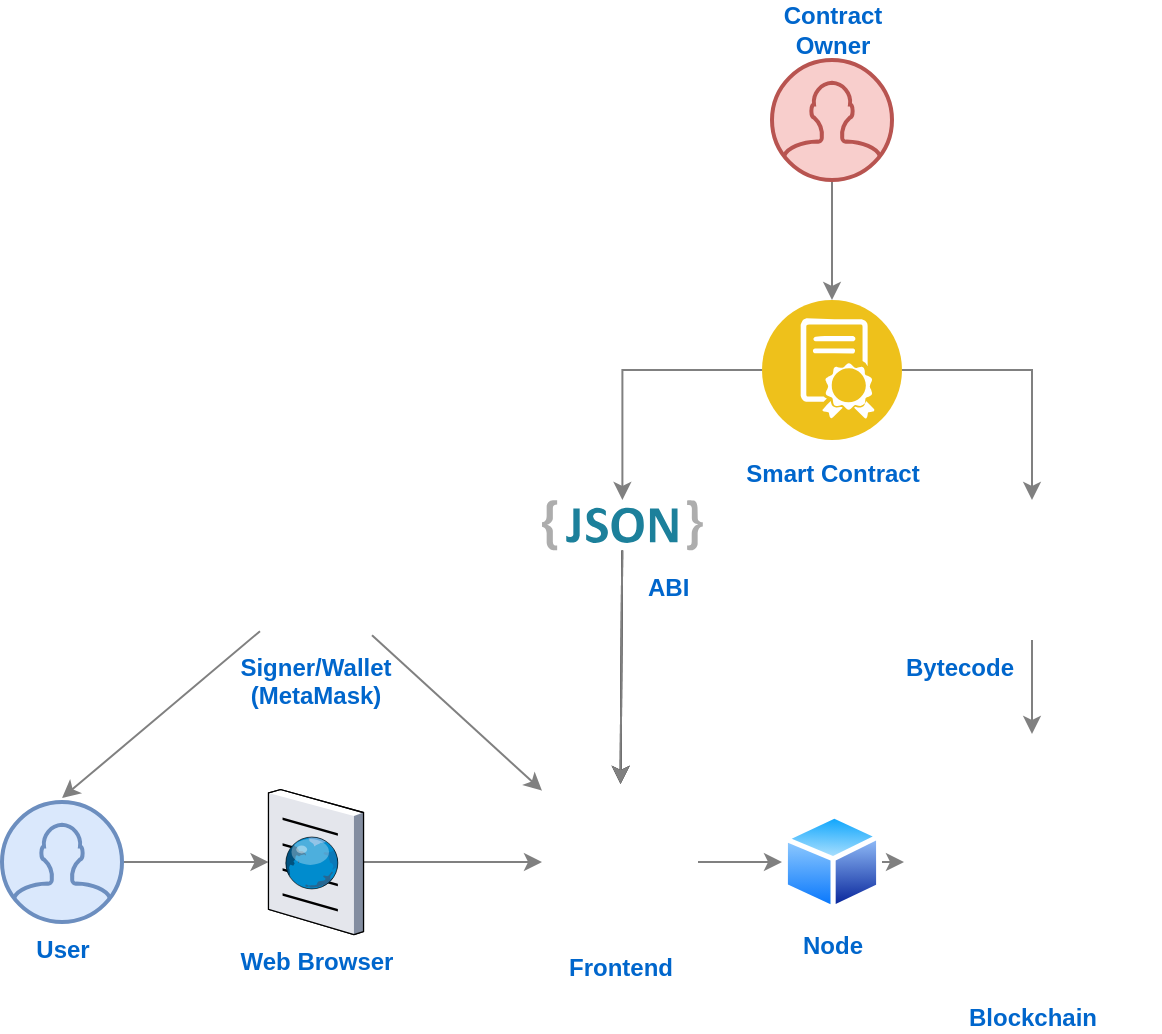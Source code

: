 <mxfile version="22.1.18" type="device">
  <diagram name="Page-1" id="3HgQr5gv_4ipcGMV34vw">
    <mxGraphModel dx="1434" dy="1838" grid="1" gridSize="10" guides="1" tooltips="1" connect="1" arrows="1" fold="1" page="1" pageScale="1" pageWidth="850" pageHeight="1100" math="0" shadow="0">
      <root>
        <mxCell id="0" />
        <mxCell id="1" parent="0" />
        <mxCell id="YFSdNmZZ83d6byBhx7nz-36" value="&lt;span style=&quot;font-family: Helvetica; font-size: 12px; font-style: normal; font-variant-ligatures: normal; font-variant-caps: normal; letter-spacing: normal; orphans: 2; text-align: center; text-indent: 0px; text-transform: none; widows: 2; word-spacing: 0px; -webkit-text-stroke-width: 0px; text-decoration-thickness: initial; text-decoration-style: initial; text-decoration-color: initial; float: none; display: inline !important;&quot;&gt;&lt;b&gt;Bytecode&lt;/b&gt;&lt;/span&gt;" style="text;whiteSpace=wrap;html=1;labelBackgroundColor=none;fontColor=#0066CC;" vertex="1" parent="1">
          <mxGeometry x="690" y="130" width="80" height="40" as="geometry" />
        </mxCell>
        <mxCell id="YFSdNmZZ83d6byBhx7nz-25" style="rounded=0;orthogonalLoop=1;jettySize=auto;html=1;labelBackgroundColor=none;fontColor=#0066CC;strokeColor=#808080;" edge="1" parent="1" source="YFSdNmZZ83d6byBhx7nz-1" target="YFSdNmZZ83d6byBhx7nz-4">
          <mxGeometry relative="1" as="geometry" />
        </mxCell>
        <mxCell id="YFSdNmZZ83d6byBhx7nz-1" value="Signer/Wallet&#xa;(MetaMask)" style="shape=image;verticalLabelPosition=bottom;labelBackgroundColor=none;verticalAlign=top;aspect=fixed;imageAspect=0;image=https://cdn.iconscout.com/icon/free/png-256/free-metamask-2728406-2261817.png;fontStyle=1;fontColor=#0066CC;" vertex="1" parent="1">
          <mxGeometry x="369" y="74" width="56" height="56" as="geometry" />
        </mxCell>
        <mxCell id="YFSdNmZZ83d6byBhx7nz-3" value="&lt;b&gt;Blockchain&lt;/b&gt;" style="shape=image;html=1;verticalAlign=top;verticalLabelPosition=bottom;labelBackgroundColor=none;imageAspect=0;aspect=fixed;image=https://cdn3.iconfinder.com/data/icons/currency-and-cryptocurrency-signs/64/cryptocurrency_blockchain_Ethereum_ETH-128.png;fontColor=#0066CC;" vertex="1" parent="1">
          <mxGeometry x="691" y="177" width="128" height="128" as="geometry" />
        </mxCell>
        <mxCell id="YFSdNmZZ83d6byBhx7nz-28" style="edgeStyle=orthogonalEdgeStyle;rounded=0;orthogonalLoop=1;jettySize=auto;html=1;entryX=0;entryY=0.5;entryDx=0;entryDy=0;labelBackgroundColor=none;fontColor=#0066CC;strokeColor=#808080;" edge="1" parent="1" source="YFSdNmZZ83d6byBhx7nz-4" target="YFSdNmZZ83d6byBhx7nz-27">
          <mxGeometry relative="1" as="geometry" />
        </mxCell>
        <mxCell id="YFSdNmZZ83d6byBhx7nz-4" value="&lt;b&gt;Frontend&lt;/b&gt;" style="shape=image;html=1;verticalAlign=top;verticalLabelPosition=bottom;labelBackgroundColor=none;imageAspect=0;aspect=fixed;image=https://cdn1.iconfinder.com/data/icons/unicons-line-vol-5/24/react-128.png;fontColor=#0066CC;" vertex="1" parent="1">
          <mxGeometry x="510" y="202" width="78" height="78" as="geometry" />
        </mxCell>
        <mxCell id="YFSdNmZZ83d6byBhx7nz-16" style="edgeStyle=orthogonalEdgeStyle;rounded=0;orthogonalLoop=1;jettySize=auto;html=1;labelBackgroundColor=none;fontColor=#0066CC;strokeColor=#808080;" edge="1" parent="1" source="YFSdNmZZ83d6byBhx7nz-9" target="YFSdNmZZ83d6byBhx7nz-20">
          <mxGeometry relative="1" as="geometry">
            <mxPoint x="550" y="50" as="targetPoint" />
          </mxGeometry>
        </mxCell>
        <mxCell id="YFSdNmZZ83d6byBhx7nz-17" style="edgeStyle=orthogonalEdgeStyle;rounded=0;orthogonalLoop=1;jettySize=auto;html=1;labelBackgroundColor=none;fontColor=#0066CC;strokeColor=#808080;" edge="1" parent="1" source="YFSdNmZZ83d6byBhx7nz-9" target="YFSdNmZZ83d6byBhx7nz-18">
          <mxGeometry relative="1" as="geometry">
            <mxPoint x="760" y="140" as="targetPoint" />
          </mxGeometry>
        </mxCell>
        <mxCell id="YFSdNmZZ83d6byBhx7nz-9" value="&lt;b&gt;Smart Contract&lt;/b&gt;" style="image;aspect=fixed;perimeter=ellipsePerimeter;html=1;align=center;shadow=0;dashed=0;fontColor=#0066CC;labelBackgroundColor=none;fontSize=12;spacingTop=3;image=img/lib/ibm/blockchain/smart_contract.svg;" vertex="1" parent="1">
          <mxGeometry x="620" y="-40" width="70" height="70" as="geometry" />
        </mxCell>
        <mxCell id="YFSdNmZZ83d6byBhx7nz-22" style="edgeStyle=orthogonalEdgeStyle;rounded=0;orthogonalLoop=1;jettySize=auto;html=1;labelBackgroundColor=none;fontColor=#0066CC;strokeColor=#808080;" edge="1" parent="1" source="YFSdNmZZ83d6byBhx7nz-14" target="YFSdNmZZ83d6byBhx7nz-15">
          <mxGeometry relative="1" as="geometry" />
        </mxCell>
        <mxCell id="YFSdNmZZ83d6byBhx7nz-14" value="&lt;b&gt;User&lt;/b&gt;" style="html=1;verticalLabelPosition=bottom;align=center;labelBackgroundColor=none;verticalAlign=top;strokeWidth=2;strokeColor=#6c8ebf;shadow=0;dashed=0;shape=mxgraph.ios7.icons.user;fillColor=#dae8fc;fontColor=#0066CC;" vertex="1" parent="1">
          <mxGeometry x="240" y="211" width="60" height="60" as="geometry" />
        </mxCell>
        <mxCell id="YFSdNmZZ83d6byBhx7nz-23" style="edgeStyle=orthogonalEdgeStyle;rounded=0;orthogonalLoop=1;jettySize=auto;html=1;entryX=0;entryY=0.5;entryDx=0;entryDy=0;labelBackgroundColor=none;fontColor=#0066CC;strokeColor=#808080;" edge="1" parent="1" source="YFSdNmZZ83d6byBhx7nz-15" target="YFSdNmZZ83d6byBhx7nz-4">
          <mxGeometry relative="1" as="geometry" />
        </mxCell>
        <mxCell id="YFSdNmZZ83d6byBhx7nz-15" value="Web Browser" style="verticalLabelPosition=bottom;sketch=0;aspect=fixed;html=1;verticalAlign=top;strokeColor=none;align=center;outlineConnect=0;shape=mxgraph.citrix.browser;labelBackgroundColor=none;fontStyle=1;fontColor=#0066CC;" vertex="1" parent="1">
          <mxGeometry x="373.25" y="204.75" width="47.5" height="72.5" as="geometry" />
        </mxCell>
        <mxCell id="YFSdNmZZ83d6byBhx7nz-26" style="edgeStyle=orthogonalEdgeStyle;rounded=0;orthogonalLoop=1;jettySize=auto;html=1;labelBackgroundColor=none;fontColor=#0066CC;strokeColor=#808080;" edge="1" parent="1" source="YFSdNmZZ83d6byBhx7nz-18" target="YFSdNmZZ83d6byBhx7nz-3">
          <mxGeometry relative="1" as="geometry" />
        </mxCell>
        <mxCell id="YFSdNmZZ83d6byBhx7nz-18" value="" style="shape=image;html=1;verticalAlign=top;verticalLabelPosition=bottom;labelBackgroundColor=none;imageAspect=0;aspect=fixed;image=https://cdn1.iconfinder.com/data/icons/nuvola2/128x128/mimetypes/binary.png;fontColor=#0066CC;" vertex="1" parent="1">
          <mxGeometry x="720" y="60" width="70" height="70" as="geometry" />
        </mxCell>
        <mxCell id="YFSdNmZZ83d6byBhx7nz-21" style="rounded=0;orthogonalLoop=1;jettySize=auto;html=1;labelBackgroundColor=none;fontColor=#0066CC;" edge="1" parent="1" source="YFSdNmZZ83d6byBhx7nz-20" target="YFSdNmZZ83d6byBhx7nz-4">
          <mxGeometry relative="1" as="geometry" />
        </mxCell>
        <mxCell id="YFSdNmZZ83d6byBhx7nz-32" value="" style="rounded=0;orthogonalLoop=1;jettySize=auto;html=1;labelBackgroundColor=none;fontColor=#0066CC;strokeColor=#808080;" edge="1" parent="1" source="YFSdNmZZ83d6byBhx7nz-20" target="YFSdNmZZ83d6byBhx7nz-4">
          <mxGeometry relative="1" as="geometry" />
        </mxCell>
        <mxCell id="YFSdNmZZ83d6byBhx7nz-20" value="" style="dashed=0;outlineConnect=0;html=1;align=center;labelPosition=center;verticalLabelPosition=bottom;verticalAlign=top;shape=mxgraph.weblogos.json_2;labelBackgroundColor=none;fontColor=#0066CC;" vertex="1" parent="1">
          <mxGeometry x="510" y="60" width="80.4" height="25.2" as="geometry" />
        </mxCell>
        <mxCell id="YFSdNmZZ83d6byBhx7nz-24" style="rounded=0;orthogonalLoop=1;jettySize=auto;html=1;entryX=0.5;entryY=-0.033;entryDx=0;entryDy=0;entryPerimeter=0;labelBackgroundColor=none;fontColor=#0066CC;strokeColor=#808080;" edge="1" parent="1" source="YFSdNmZZ83d6byBhx7nz-1" target="YFSdNmZZ83d6byBhx7nz-14">
          <mxGeometry relative="1" as="geometry" />
        </mxCell>
        <mxCell id="YFSdNmZZ83d6byBhx7nz-29" style="rounded=0;orthogonalLoop=1;jettySize=auto;html=1;labelBackgroundColor=none;fontColor=#0066CC;strokeColor=#808080;" edge="1" parent="1" source="YFSdNmZZ83d6byBhx7nz-27" target="YFSdNmZZ83d6byBhx7nz-3">
          <mxGeometry relative="1" as="geometry" />
        </mxCell>
        <mxCell id="YFSdNmZZ83d6byBhx7nz-27" value="&lt;b&gt;Node&lt;/b&gt;" style="image;aspect=fixed;perimeter=ellipsePerimeter;html=1;align=center;shadow=0;dashed=0;spacingTop=3;image=img/lib/active_directory/generic_node.svg;labelBackgroundColor=none;fontColor=#0066CC;" vertex="1" parent="1">
          <mxGeometry x="630" y="216.5" width="50" height="49" as="geometry" />
        </mxCell>
        <mxCell id="YFSdNmZZ83d6byBhx7nz-31" style="edgeStyle=orthogonalEdgeStyle;rounded=0;orthogonalLoop=1;jettySize=auto;html=1;entryX=0.5;entryY=0;entryDx=0;entryDy=0;labelBackgroundColor=none;fontColor=#0066CC;strokeColor=#808080;" edge="1" parent="1" source="YFSdNmZZ83d6byBhx7nz-30" target="YFSdNmZZ83d6byBhx7nz-9">
          <mxGeometry relative="1" as="geometry" />
        </mxCell>
        <mxCell id="YFSdNmZZ83d6byBhx7nz-30" value="" style="html=1;verticalLabelPosition=bottom;align=center;labelBackgroundColor=none;verticalAlign=top;strokeWidth=2;strokeColor=#b85450;shadow=0;dashed=0;shape=mxgraph.ios7.icons.user;fillColor=#f8cecc;fontColor=#0066CC;" vertex="1" parent="1">
          <mxGeometry x="625" y="-160" width="60" height="60" as="geometry" />
        </mxCell>
        <mxCell id="YFSdNmZZ83d6byBhx7nz-33" value="&lt;b&gt;Contract Owner&lt;/b&gt;" style="text;html=1;strokeColor=none;fillColor=none;align=center;verticalAlign=middle;whiteSpace=wrap;rounded=0;labelBackgroundColor=none;fontColor=#0066CC;" vertex="1" parent="1">
          <mxGeometry x="610.5" y="-190" width="89" height="30" as="geometry" />
        </mxCell>
        <mxCell id="YFSdNmZZ83d6byBhx7nz-34" value="&lt;span style=&quot;font-family: Helvetica; font-size: 12px; font-style: normal; font-variant-ligatures: normal; font-variant-caps: normal; letter-spacing: normal; orphans: 2; text-align: center; text-indent: 0px; text-transform: none; widows: 2; word-spacing: 0px; -webkit-text-stroke-width: 0px; text-decoration-thickness: initial; text-decoration-style: initial; text-decoration-color: initial; float: none; display: inline !important;&quot;&gt;&lt;b&gt;ABI&lt;/b&gt;&lt;/span&gt;" style="text;whiteSpace=wrap;html=1;labelBackgroundColor=none;fontColor=#0066CC;" vertex="1" parent="1">
          <mxGeometry x="560.5" y="90" width="50" height="40" as="geometry" />
        </mxCell>
      </root>
    </mxGraphModel>
  </diagram>
</mxfile>
